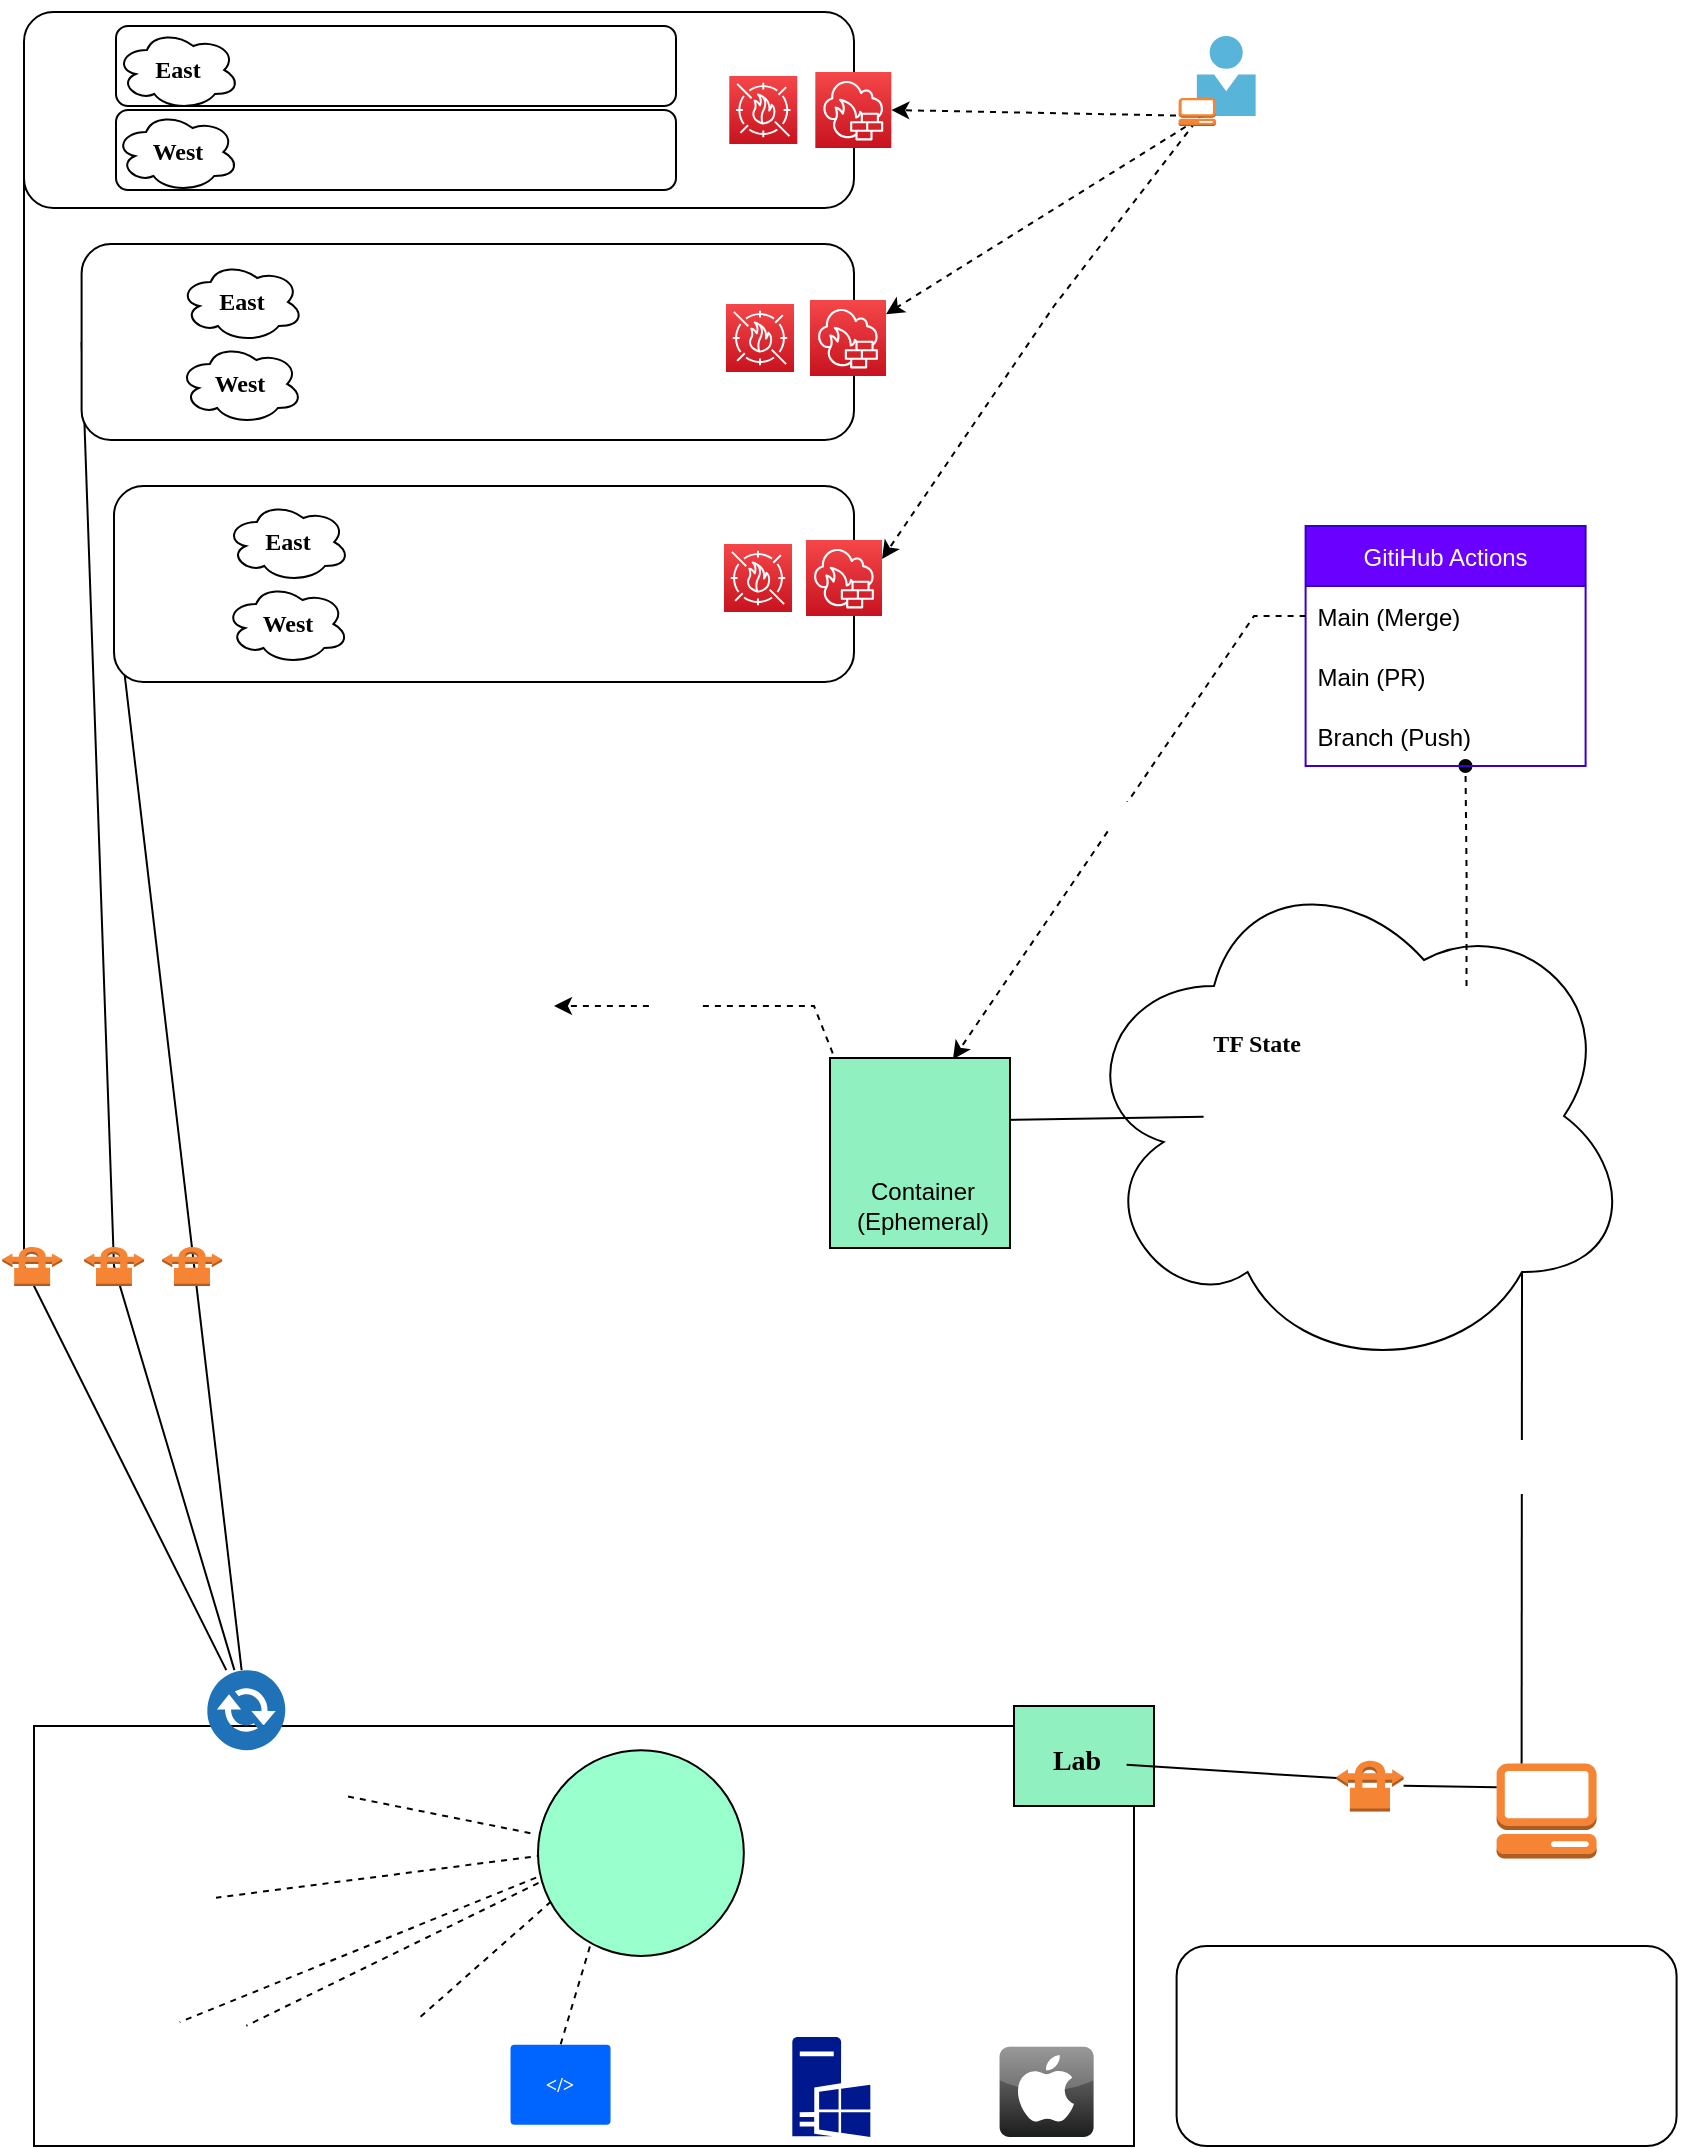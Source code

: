 <mxfile version="20.4.0" type="github">
  <diagram id="3K8ZOCHqWucn-XVY-pM3" name="Page-1">
    <mxGraphModel dx="1234" dy="1200" grid="1" gridSize="10" guides="1" tooltips="1" connect="1" arrows="1" fold="1" page="1" pageScale="1" pageWidth="850" pageHeight="1100" math="0" shadow="0">
      <root>
        <mxCell id="0" />
        <mxCell id="1" parent="0" />
        <mxCell id="9l7FFyi-YviBv7_dyPtq-46" value="" style="endArrow=none;html=1;rounded=0;exitX=0;exitY=0.5;exitDx=0;exitDy=0;" parent="1" target="9l7FFyi-YviBv7_dyPtq-41" edge="1" source="dbgy21hbuP7iEMYif0pP-50">
          <mxGeometry width="50" height="50" relative="1" as="geometry">
            <mxPoint x="30" y="120" as="sourcePoint" />
            <mxPoint x="15" y="600" as="targetPoint" />
            <Array as="points">
              <mxPoint x="15" y="640" />
            </Array>
          </mxGeometry>
        </mxCell>
        <mxCell id="9l7FFyi-YviBv7_dyPtq-42" value="" style="endArrow=none;html=1;rounded=0;exitX=0;exitY=0.5;exitDx=0;exitDy=0;" parent="1" source="dbgy21hbuP7iEMYif0pP-51" target="9l7FFyi-YviBv7_dyPtq-41" edge="1">
          <mxGeometry width="50" height="50" relative="1" as="geometry">
            <mxPoint x="150.326" y="630" as="sourcePoint" />
            <mxPoint x="291" y="809.059" as="targetPoint" />
            <Array as="points" />
          </mxGeometry>
        </mxCell>
        <mxCell id="9l7FFyi-YviBv7_dyPtq-44" value="" style="endArrow=none;html=1;rounded=0;exitX=0;exitY=0.5;exitDx=0;exitDy=0;" parent="1" source="dbgy21hbuP7iEMYif0pP-49" target="9l7FFyi-YviBv7_dyPtq-41" edge="1">
          <mxGeometry width="50" height="50" relative="1" as="geometry">
            <mxPoint x="100" y="370" as="sourcePoint" />
            <mxPoint x="291" y="811.732" as="targetPoint" />
            <Array as="points">
              <mxPoint x="60" y="640" />
            </Array>
          </mxGeometry>
        </mxCell>
        <mxCell id="dbgy21hbuP7iEMYif0pP-51" value="" style="rounded=1;whiteSpace=wrap;html=1;fontColor=#FFFFFF;" parent="1" vertex="1">
          <mxGeometry x="60" y="250" width="370" height="98" as="geometry" />
        </mxCell>
        <mxCell id="dbgy21hbuP7iEMYif0pP-50" value="" style="rounded=1;whiteSpace=wrap;html=1;fontColor=#FFFFFF;" parent="1" vertex="1">
          <mxGeometry x="15" y="13" width="415" height="98" as="geometry" />
        </mxCell>
        <mxCell id="dbgy21hbuP7iEMYif0pP-49" value="" style="rounded=1;whiteSpace=wrap;html=1;fontColor=#FFFFFF;" parent="1" vertex="1">
          <mxGeometry x="43.8" y="129" width="386.2" height="98" as="geometry" />
        </mxCell>
        <mxCell id="6U1nSSz8ILKlPygahHpY-38" value="" style="ellipse;shape=cloud;whiteSpace=wrap;html=1;fontFamily=Verdana;strokeColor=default;fillColor=#FFFFFF;" parent="1" vertex="1">
          <mxGeometry x="540" y="435" width="280" height="260" as="geometry" />
        </mxCell>
        <mxCell id="6U1nSSz8ILKlPygahHpY-8" value="" style="rounded=0;whiteSpace=wrap;html=1;fontFamily=Verdana;strokeColor=default;" parent="1" vertex="1">
          <mxGeometry x="20" y="870" width="550" height="210" as="geometry" />
        </mxCell>
        <mxCell id="6U1nSSz8ILKlPygahHpY-34" value="" style="endArrow=none;html=1;rounded=0;startArrow=none;dashed=1;entryX=0.5;entryY=0;entryDx=0;entryDy=0;" parent="1" target="6U1nSSz8ILKlPygahHpY-33" edge="1">
          <mxGeometry width="50" height="50" relative="1" as="geometry">
            <mxPoint x="310" y="940" as="sourcePoint" />
            <mxPoint x="241.85" y="1020" as="targetPoint" />
            <Array as="points" />
          </mxGeometry>
        </mxCell>
        <mxCell id="6U1nSSz8ILKlPygahHpY-11" value="" style="rounded=0;whiteSpace=wrap;html=1;fontFamily=Verdana;strokeColor=default;fillColor=#90F0C0;" parent="1" vertex="1">
          <mxGeometry x="510" y="860" width="70" height="50" as="geometry" />
        </mxCell>
        <mxCell id="9l7FFyi-YviBv7_dyPtq-11" value="" style="outlineConnect=0;dashed=0;verticalLabelPosition=bottom;verticalAlign=top;align=center;html=1;shape=mxgraph.aws3.management_console;fillColor=#F58534;gradientColor=none;" parent="1" vertex="1">
          <mxGeometry x="751.3" y="888.69" width="50" height="47.5" as="geometry" />
        </mxCell>
        <mxCell id="9l7FFyi-YviBv7_dyPtq-15" value="" style="shape=image;imageAspect=0;aspect=fixed;verticalLabelPosition=bottom;verticalAlign=top;image=https://external-content.duckduckgo.com/iu/?u=https%3A%2F%2Fxavki.blog%2Fwp-content%2Fuploads%2F2018%2F09%2Fansible_logo.png&amp;f=1&amp;nofb=1&amp;ipt=53a4e5368f563a361f3b038ef0567034583f57c1f499c3ad77b1c6a9f5cdfccb&amp;ipo=images;" parent="1" vertex="1">
          <mxGeometry x="113.37" y="867.0" width="63.66" height="63.66" as="geometry" />
        </mxCell>
        <mxCell id="9l7FFyi-YviBv7_dyPtq-20" value="" style="shape=image;imageAspect=0;aspect=fixed;verticalLabelPosition=bottom;verticalAlign=top;image=https://external-content.duckduckgo.com/iu/?u=https%3A%2F%2Fwww.vaisulweb.com%2Fwp-content%2Fuploads%2F2019%2F02%2Fazure_logo_794_new.png&amp;f=1&amp;nofb=1&amp;ipt=e7d5a95f5fe3158e6b289130da23c2a273bc27a8122730d06b9f98f9f66bd86d&amp;ipo=images;" parent="1" vertex="1">
          <mxGeometry x="46" y="128.5" width="41" height="41" as="geometry" />
        </mxCell>
        <mxCell id="9l7FFyi-YviBv7_dyPtq-22" value="" style="shape=image;imageAspect=0;aspect=fixed;verticalLabelPosition=bottom;verticalAlign=top;image=https://external-content.duckduckgo.com/iu/?u=https%3A%2F%2Fupload.wikimedia.org%2Fwikipedia%2Fcommons%2Fthumb%2F5%2F5c%2FAWS_Simple_Icons_AWS_Cloud.svg%2F1024px-AWS_Simple_Icons_AWS_Cloud.svg.png&amp;f=1&amp;nofb=1&amp;ipt=5e7d440169165dafa4e61f6b48588cefa960dabff0af8bd40b4ba6cd1df2f0f5&amp;ipo=images;" parent="1" vertex="1">
          <mxGeometry x="64.05" y="254" width="46.84" height="29" as="geometry" />
        </mxCell>
        <mxCell id="9l7FFyi-YviBv7_dyPtq-26" value="" style="endArrow=none;html=1;rounded=0;exitX=0;exitY=0.25;exitDx=0;exitDy=0;exitPerimeter=0;" parent="1" source="9l7FFyi-YviBv7_dyPtq-11" target="9l7FFyi-YviBv7_dyPtq-27" edge="1">
          <mxGeometry width="50" height="50" relative="1" as="geometry">
            <mxPoint x="631.3" y="760.32" as="sourcePoint" />
            <mxPoint x="411.3" y="470.32" as="targetPoint" />
            <Array as="points" />
          </mxGeometry>
        </mxCell>
        <mxCell id="9l7FFyi-YviBv7_dyPtq-27" value="" style="outlineConnect=0;dashed=0;verticalLabelPosition=bottom;verticalAlign=top;align=center;html=1;shape=mxgraph.aws3.vpn_connection;fillColor=#F58534;gradientColor=none;strokeColor=default;" parent="1" vertex="1">
          <mxGeometry x="671.3" y="886.69" width="33.5" height="26" as="geometry" />
        </mxCell>
        <mxCell id="9l7FFyi-YviBv7_dyPtq-29" value="" style="endArrow=none;html=1;rounded=0;exitX=0;exitY=0.36;exitDx=0;exitDy=0;exitPerimeter=0;" parent="1" source="9l7FFyi-YviBv7_dyPtq-27" target="6U1nSSz8ILKlPygahHpY-48" edge="1">
          <mxGeometry width="50" height="50" relative="1" as="geometry">
            <mxPoint x="120" y="994.375" as="sourcePoint" />
            <mxPoint x="602.965" y="897.09" as="targetPoint" />
          </mxGeometry>
        </mxCell>
        <mxCell id="9l7FFyi-YviBv7_dyPtq-30" value="" style="dashed=0;outlineConnect=0;html=1;align=center;labelPosition=center;verticalLabelPosition=bottom;verticalAlign=top;shape=mxgraph.webicons.apple;fillColor=#807E7E;gradientColor=#1B1C1C;strokeColor=default;" parent="1" vertex="1">
          <mxGeometry x="502.8" y="1030.37" width="47" height="45.12" as="geometry" />
        </mxCell>
        <mxCell id="9l7FFyi-YviBv7_dyPtq-38" value="" style="shape=image;imageAspect=0;aspect=fixed;verticalLabelPosition=bottom;verticalAlign=top;strokeColor=default;image=https://external-content.duckduckgo.com/iu/?u=https%3A%2F%2Fwiki.installgentoo.com%2Fimages%2Fthumb%2F0%2F0a%2FFreebsd.png%2F300px-Freebsd.png&amp;f=1&amp;nofb=1&amp;ipt=339b96472451b9a5fe57f60c79c8e5480aa4cab04d9d587de3d5e7bbbeb2b45c&amp;ipo=images;" parent="1" vertex="1">
          <mxGeometry x="448.66" y="1031.49" width="45.52" height="44" as="geometry" />
        </mxCell>
        <mxCell id="9l7FFyi-YviBv7_dyPtq-41" value="" style="sketch=0;pointerEvents=1;shadow=0;dashed=0;html=1;strokeColor=none;fillColor=#505050;labelPosition=center;verticalLabelPosition=bottom;verticalAlign=top;outlineConnect=0;align=center;shape=mxgraph.office.communications.exchange_active_sync;fillColor=#2072B8;" parent="1" vertex="1">
          <mxGeometry x="106.66" y="842.08" width="39" height="40" as="geometry" />
        </mxCell>
        <mxCell id="9l7FFyi-YviBv7_dyPtq-37" value="" style="outlineConnect=0;dashed=0;verticalLabelPosition=bottom;verticalAlign=top;align=center;html=1;shape=mxgraph.aws3.vpn_connection;fillColor=#F58534;gradientColor=none;strokeColor=default;" parent="1" vertex="1">
          <mxGeometry x="84.05" y="630" width="30" height="20" as="geometry" />
        </mxCell>
        <mxCell id="9l7FFyi-YviBv7_dyPtq-43" value="" style="outlineConnect=0;dashed=0;verticalLabelPosition=bottom;verticalAlign=top;align=center;html=1;shape=mxgraph.aws3.vpn_connection;fillColor=#F58534;gradientColor=none;strokeColor=default;" parent="1" vertex="1">
          <mxGeometry x="45.05" y="630" width="30" height="20" as="geometry" />
        </mxCell>
        <mxCell id="9l7FFyi-YviBv7_dyPtq-19" value="" style="shape=image;imageAspect=0;aspect=fixed;verticalLabelPosition=bottom;verticalAlign=top;image=https://external-content.duckduckgo.com/iu/?u=https%3A%2F%2Fwww.gruntwork.io%2Fassets%2Fimg%2Fgcp-logo%402x.png&amp;f=1&amp;nofb=1&amp;ipt=9574a8a0789f6ade89c0a30a3e21288ad5bb48cb9e9ffe6173dadeceabadf204&amp;ipo=images;" parent="1" vertex="1">
          <mxGeometry x="8" y="7" width="60" height="50" as="geometry" />
        </mxCell>
        <mxCell id="6U1nSSz8ILKlPygahHpY-9" value="" style="sketch=0;aspect=fixed;pointerEvents=1;shadow=0;dashed=0;html=1;strokeColor=none;labelPosition=center;verticalLabelPosition=bottom;verticalAlign=top;align=center;fillColor=#00188D;shape=mxgraph.mscae.enterprise.windows_server;fontFamily=Verdana;" parent="1" vertex="1">
          <mxGeometry x="399.16" y="1025.49" width="39" height="50" as="geometry" />
        </mxCell>
        <mxCell id="9l7FFyi-YviBv7_dyPtq-49" value="" style="endArrow=none;html=1;rounded=0;startArrow=none;exitX=1;exitY=0.5;exitDx=0;exitDy=0;" parent="1" source="9l7FFyi-YviBv7_dyPtq-18" target="9l7FFyi-YviBv7_dyPtq-47" edge="1">
          <mxGeometry width="50" height="50" relative="1" as="geometry">
            <mxPoint x="590" y="770" as="sourcePoint" />
            <mxPoint x="301" y="809.393" as="targetPoint" />
            <Array as="points" />
          </mxGeometry>
        </mxCell>
        <mxCell id="6U1nSSz8ILKlPygahHpY-12" value="" style="shape=image;imageAspect=0;aspect=fixed;verticalLabelPosition=bottom;verticalAlign=top;fontFamily=Verdana;strokeColor=default;image=https://external-content.duckduckgo.com/iu/?u=http%3A%2F%2Fih1.redbubble.net%2Fimage.91645459.881%2Fsticker%2C375x360.u4.png&amp;f=1&amp;nofb=1&amp;ipt=feb9e363e12430aa4f1a3bd15fce0da351807082b14958ce4e799390f70dbf4b&amp;ipo=images;" parent="1" vertex="1">
          <mxGeometry x="21" y="916.68" width="90" height="90" as="geometry" />
        </mxCell>
        <mxCell id="6U1nSSz8ILKlPygahHpY-13" value="" style="shape=image;imageAspect=0;aspect=fixed;verticalLabelPosition=bottom;verticalAlign=top;fontFamily=Verdana;strokeColor=default;image=https://external-content.duckduckgo.com/iu/?u=https%3A%2F%2Fynet.bayern%2Fjavax.faces.resource%2Fsmarthome%2Flogos%2Fgrafana.png.html%3Bjsessionid%3Db4ca95bb29633f81f4db9c6d9322%3Fln%3Dimg&amp;f=1&amp;nofb=1&amp;ipt=b72e8d11d6930dc6a39151f9b6e679a2c2d0325150894c2f5a98b99f8f498f9e&amp;ipo=images;" parent="1" vertex="1">
          <mxGeometry x="34.13" y="1000" width="58.75" height="60" as="geometry" />
        </mxCell>
        <mxCell id="6U1nSSz8ILKlPygahHpY-14" value="" style="endArrow=none;html=1;rounded=0;startArrow=none;exitX=0.364;exitY=0.455;exitDx=0;exitDy=0;exitPerimeter=0;dashed=1;" parent="1" source="9l7FFyi-YviBv7_dyPtq-24" target="6U1nSSz8ILKlPygahHpY-12" edge="1">
          <mxGeometry width="50" height="50" relative="1" as="geometry">
            <mxPoint x="492.971" y="770" as="sourcePoint" />
            <mxPoint x="705.337" y="500" as="targetPoint" />
            <Array as="points" />
          </mxGeometry>
        </mxCell>
        <mxCell id="6U1nSSz8ILKlPygahHpY-15" value="" style="endArrow=none;html=1;rounded=0;startArrow=none;dashed=1;" parent="1" target="6U1nSSz8ILKlPygahHpY-13" edge="1">
          <mxGeometry width="50" height="50" relative="1" as="geometry">
            <mxPoint x="310" y="930" as="sourcePoint" />
            <mxPoint x="140" y="933.258" as="targetPoint" />
            <Array as="points" />
          </mxGeometry>
        </mxCell>
        <mxCell id="6U1nSSz8ILKlPygahHpY-21" value="" style="shape=image;imageAspect=0;aspect=fixed;verticalLabelPosition=bottom;verticalAlign=top;fontFamily=Verdana;strokeColor=default;image=https://external-content.duckduckgo.com/iu/?u=https%3A%2F%2Fcdn.freebiesupply.com%2Flogos%2Flarge%2F2x%2Fubuntu-icon-logo-png-transparent.png&amp;f=1&amp;nofb=1&amp;ipt=9aec932b07b4c54c36c28ff28f61d9e446ae4e70880df83b3f0d16d4d3a6bed2&amp;ipo=images;" parent="1" vertex="1">
          <mxGeometry x="170.0" y="1017.3" width="54.8" height="54.6" as="geometry" />
        </mxCell>
        <mxCell id="6U1nSSz8ILKlPygahHpY-22" value="" style="shape=image;imageAspect=0;aspect=fixed;verticalLabelPosition=bottom;verticalAlign=top;fontFamily=Verdana;strokeColor=default;image=https://external-content.duckduckgo.com/iu/?u=https%3A%2F%2Fwww.htpcguides.com%2Fwp-content%2Fuploads%2F2016%2F02%2Fnginx-square.png&amp;f=1&amp;nofb=1&amp;ipt=c499d4931de4884aa11a81d7797545d025bb3561adc972b12d9e8038d0c2cb78&amp;ipo=images;" parent="1" vertex="1">
          <mxGeometry x="100" y="1019.88" width="52.33" height="49.45" as="geometry" />
        </mxCell>
        <mxCell id="6U1nSSz8ILKlPygahHpY-24" value="" style="endArrow=none;html=1;rounded=0;startArrow=none;dashed=1;entryX=0.5;entryY=0;entryDx=0;entryDy=0;" parent="1" target="6U1nSSz8ILKlPygahHpY-22" edge="1">
          <mxGeometry width="50" height="50" relative="1" as="geometry">
            <mxPoint x="310" y="930" as="sourcePoint" />
            <mxPoint x="120" y="992.316" as="targetPoint" />
            <Array as="points" />
          </mxGeometry>
        </mxCell>
        <mxCell id="6U1nSSz8ILKlPygahHpY-25" value="" style="endArrow=none;html=1;rounded=0;startArrow=none;dashed=1;entryX=0.75;entryY=0;entryDx=0;entryDy=0;" parent="1" target="6U1nSSz8ILKlPygahHpY-21" edge="1">
          <mxGeometry width="50" height="50" relative="1" as="geometry">
            <mxPoint x="310" y="930" as="sourcePoint" />
            <mxPoint x="130" y="1002.316" as="targetPoint" />
            <Array as="points" />
          </mxGeometry>
        </mxCell>
        <mxCell id="6U1nSSz8ILKlPygahHpY-26" value="" style="ellipse;whiteSpace=wrap;html=1;aspect=fixed;fontFamily=Verdana;strokeColor=default;fillColor=#99FFCC;" parent="1" vertex="1">
          <mxGeometry x="272" y="882.08" width="102.92" height="102.92" as="geometry" />
        </mxCell>
        <mxCell id="9l7FFyi-YviBv7_dyPtq-24" value="" style="shape=image;imageAspect=0;aspect=fixed;verticalLabelPosition=bottom;verticalAlign=top;image=https://external-content.duckduckgo.com/iu/?u=https%3A%2F%2Fdigitalilusion.com%2Fstatic%2Fimg%2Fdocker-logo.png&amp;f=1&amp;nofb=1&amp;ipt=e68343f0d3f433ae545996411db1ea186fbd941d91c87c897d44443a8c674006&amp;ipo=images;" parent="1" vertex="1">
          <mxGeometry x="270" y="880" width="110" height="110" as="geometry" />
        </mxCell>
        <mxCell id="6U1nSSz8ILKlPygahHpY-19" value="" style="shape=image;imageAspect=0;aspect=fixed;verticalLabelPosition=bottom;verticalAlign=top;fontFamily=Verdana;strokeColor=default;image=https://external-content.duckduckgo.com/iu/?u=https%3A%2F%2Fcdn.freebiesupply.com%2Flogos%2Flarge%2F2x%2Fubuntu-icon-logo-png-transparent.png&amp;f=1&amp;nofb=1&amp;ipt=9aec932b07b4c54c36c28ff28f61d9e446ae4e70880df83b3f0d16d4d3a6bed2&amp;ipo=images;" parent="1" vertex="1">
          <mxGeometry x="258.27" y="882.08" width="34.73" height="34.6" as="geometry" />
        </mxCell>
        <mxCell id="6U1nSSz8ILKlPygahHpY-33" value="&amp;lt;/&amp;gt;" style="rounded=1;arcSize=5;fillColor=#0065FF;strokeColor=none;fontColor=#ffffff;align=center;verticalAlign=middle;whiteSpace=wrap;fontSize=10;fontStyle=1;html=1;sketch=0;fontFamily=Verdana;" parent="1" vertex="1">
          <mxGeometry x="258.27" y="1029.33" width="50" height="40" as="geometry" />
        </mxCell>
        <mxCell id="6U1nSSz8ILKlPygahHpY-48" value="&lt;font color=&quot;#000000&quot; style=&quot;font-size: 14px;&quot;&gt;&lt;b&gt;Lab&lt;/b&gt;&lt;/font&gt;" style="text;html=1;resizable=0;autosize=1;align=center;verticalAlign=middle;points=[];fillColor=none;strokeColor=none;rounded=0;fontFamily=Verdana;" parent="1" vertex="1">
          <mxGeometry x="516.3" y="872.83" width="50" height="30" as="geometry" />
        </mxCell>
        <mxCell id="6U1nSSz8ILKlPygahHpY-50" value="" style="endArrow=none;html=1;rounded=0;startArrow=none;entryX=0.25;entryY=0;entryDx=0;entryDy=0;entryPerimeter=0;exitX=0.8;exitY=0.8;exitDx=0;exitDy=0;exitPerimeter=0;" parent="1" source="6U1nSSz8ILKlPygahHpY-38" target="9l7FFyi-YviBv7_dyPtq-11" edge="1">
          <mxGeometry width="50" height="50" relative="1" as="geometry">
            <mxPoint x="710" y="660" as="sourcePoint" />
            <mxPoint x="772.5" y="1014.37" as="targetPoint" />
            <Array as="points" />
          </mxGeometry>
        </mxCell>
        <mxCell id="dbgy21hbuP7iEMYif0pP-77" value="Code&lt;br&gt;Pull/Push" style="edgeLabel;html=1;align=center;verticalAlign=middle;resizable=0;points=[];fontColor=#FFFFFF;" parent="6U1nSSz8ILKlPygahHpY-50" vertex="1" connectable="0">
          <mxGeometry x="-0.213" y="-2" relative="1" as="geometry">
            <mxPoint as="offset" />
          </mxGeometry>
        </mxCell>
        <mxCell id="9l7FFyi-YviBv7_dyPtq-48" value="&lt;font face=&quot;Verdana&quot;&gt;&lt;b&gt;TF State&lt;/b&gt;&lt;/font&gt;" style="text;html=1;resizable=0;autosize=1;align=center;verticalAlign=middle;points=[];fillColor=none;strokeColor=none;rounded=0;fontColor=#050505;" parent="1" vertex="1">
          <mxGeometry x="591.3" y="514" width="80" height="30" as="geometry" />
        </mxCell>
        <mxCell id="9l7FFyi-YviBv7_dyPtq-47" value="" style="shape=image;imageAspect=0;aspect=fixed;verticalLabelPosition=bottom;verticalAlign=top;strokeColor=default;image=https://external-content.duckduckgo.com/iu/?u=https%3A%2F%2Fi2.wp.com%2F2ninjas1blog.com%2Fwp-content%2Fuploads%2F2016%2F09%2Flogo_large-3e11db19-1.png&amp;f=1&amp;nofb=1&amp;ipt=3d022d50281ff976431da80701191ec0def9c0ddc7990fcdaae58c3494c109e3&amp;ipo=images;" parent="1" vertex="1">
          <mxGeometry x="604.8" y="540" width="50" height="50" as="geometry" />
        </mxCell>
        <mxCell id="dbgy21hbuP7iEMYif0pP-15" style="edgeStyle=orthogonalEdgeStyle;rounded=0;orthogonalLoop=1;jettySize=auto;html=1;exitX=0.5;exitY=0;exitDx=0;exitDy=0;fontColor=#000000;entryX=0.571;entryY=1;entryDx=0;entryDy=0;entryPerimeter=0;elbow=vertical;dashed=1;endArrow=oval;endFill=1;" parent="1" source="9l7FFyi-YviBv7_dyPtq-53" target="dbgy21hbuP7iEMYif0pP-5" edge="1">
          <mxGeometry relative="1" as="geometry">
            <mxPoint x="810" y="430" as="targetPoint" />
          </mxGeometry>
        </mxCell>
        <mxCell id="9l7FFyi-YviBv7_dyPtq-53" value="" style="shape=image;imageAspect=0;aspect=fixed;verticalLabelPosition=bottom;verticalAlign=top;strokeColor=default;image=https://external-content.duckduckgo.com/iu/?u=http%3A%2F%2Fpngimg.com%2Fuploads%2Fgithub%2Fgithub_PNG20.png&amp;f=1&amp;nofb=1&amp;ipt=be591aab47e5f11c7b5ee13e93c6353f2f1cd3941ab88886364057bae2867f05&amp;ipo=images;" parent="1" vertex="1">
          <mxGeometry x="702.51" y="500" width="67.49" height="61" as="geometry" />
        </mxCell>
        <mxCell id="dbgy21hbuP7iEMYif0pP-2" value="GitiHub Actions" style="swimlane;fontStyle=0;childLayout=stackLayout;horizontal=1;startSize=30;horizontalStack=0;resizeParent=1;resizeParentMax=0;resizeLast=0;collapsible=1;marginBottom=0;fillColor=#6a00ff;fontColor=#ffffff;strokeColor=#3700CC;" parent="1" vertex="1">
          <mxGeometry x="655.8" y="270" width="140" height="120" as="geometry" />
        </mxCell>
        <mxCell id="dbgy21hbuP7iEMYif0pP-3" value="Main (Merge)" style="text;strokeColor=none;fillColor=none;align=left;verticalAlign=middle;spacingLeft=4;spacingRight=4;overflow=hidden;points=[[0,0.5],[1,0.5]];portConstraint=eastwest;rotatable=0;" parent="dbgy21hbuP7iEMYif0pP-2" vertex="1">
          <mxGeometry y="30" width="140" height="30" as="geometry" />
        </mxCell>
        <mxCell id="dbgy21hbuP7iEMYif0pP-4" value="Main (PR)" style="text;strokeColor=none;fillColor=none;align=left;verticalAlign=middle;spacingLeft=4;spacingRight=4;overflow=hidden;points=[[0,0.5],[1,0.5]];portConstraint=eastwest;rotatable=0;" parent="dbgy21hbuP7iEMYif0pP-2" vertex="1">
          <mxGeometry y="60" width="140" height="30" as="geometry" />
        </mxCell>
        <mxCell id="dbgy21hbuP7iEMYif0pP-5" value="Branch (Push)" style="text;strokeColor=none;fillColor=none;align=left;verticalAlign=middle;spacingLeft=4;spacingRight=4;overflow=hidden;points=[[0,0.5],[1,0.5]];portConstraint=eastwest;rotatable=0;" parent="dbgy21hbuP7iEMYif0pP-2" vertex="1">
          <mxGeometry y="90" width="140" height="30" as="geometry" />
        </mxCell>
        <mxCell id="dbgy21hbuP7iEMYif0pP-11" value="" style="group" parent="1" vertex="1" connectable="0">
          <mxGeometry x="61.0" y="22" width="280" height="100" as="geometry" />
        </mxCell>
        <mxCell id="dbgy21hbuP7iEMYif0pP-12" value="&lt;b&gt;&lt;font color=&quot;#000000&quot;&gt;East&lt;/font&gt;&lt;/b&gt;" style="ellipse;shape=cloud;whiteSpace=wrap;html=1;fontFamily=Verdana;strokeColor=default;fillColor=#FFFFFF;" parent="dbgy21hbuP7iEMYif0pP-11" vertex="1">
          <mxGeometry width="61.85" height="40" as="geometry" />
        </mxCell>
        <mxCell id="dbgy21hbuP7iEMYif0pP-13" value="&lt;font color=&quot;#000000&quot;&gt;&lt;b&gt;West&lt;/b&gt;&lt;/font&gt;" style="ellipse;shape=cloud;whiteSpace=wrap;html=1;fontFamily=Verdana;strokeColor=default;fillColor=#FFFFFF;" parent="dbgy21hbuP7iEMYif0pP-11" vertex="1">
          <mxGeometry x="-0.4" y="41" width="61.85" height="40" as="geometry" />
        </mxCell>
        <mxCell id="mZ7KAO63795X70oMhkg9-25" value="" style="rounded=1;whiteSpace=wrap;html=1;fontColor=#000000;fillColor=none;" vertex="1" parent="dbgy21hbuP7iEMYif0pP-11">
          <mxGeometry y="40" width="280" height="40" as="geometry" />
        </mxCell>
        <mxCell id="dbgy21hbuP7iEMYif0pP-16" value="&lt;font color=&quot;#ffffff&quot;&gt;&amp;nbsp;Doc: DevSecOps_Lab.drawiio&lt;br&gt;&lt;br&gt;&amp;nbsp;Description: Multi-Cloud Lab (for fun)&amp;nbsp;&lt;br&gt;&amp;nbsp;Author: Drew F. Sousa&lt;br&gt;&amp;nbsp;Data Classification: Public&lt;br&gt;&amp;nbsp;Last Update: 2022-10-12&lt;br&gt;&lt;/font&gt;" style="rounded=1;whiteSpace=wrap;html=1;fontColor=#000000;align=left;" parent="1" vertex="1">
          <mxGeometry x="591.3" y="980" width="250" height="100" as="geometry" />
        </mxCell>
        <mxCell id="dbgy21hbuP7iEMYif0pP-23" value="" style="shape=image;html=1;verticalAlign=top;verticalLabelPosition=bottom;labelBackgroundColor=#ffffff;imageAspect=0;aspect=fixed;image=https://cdn1.iconfinder.com/data/icons/unicons-line-vol-3/24/docker-128.png;fontColor=#FFFFFF;" parent="1" vertex="1">
          <mxGeometry x="180.01" y="19.5" width="40" height="40" as="geometry" />
        </mxCell>
        <mxCell id="dbgy21hbuP7iEMYif0pP-24" value="" style="shape=image;html=1;verticalAlign=top;verticalLabelPosition=bottom;labelBackgroundColor=#ffffff;imageAspect=0;aspect=fixed;image=https://cdn1.iconfinder.com/data/icons/unicons-line-vol-3/24/docker-128.png;fontColor=#FFFFFF;" parent="1" vertex="1">
          <mxGeometry x="180.01" y="63.5" width="40" height="40" as="geometry" />
        </mxCell>
        <mxCell id="dbgy21hbuP7iEMYif0pP-25" value="" style="shape=image;html=1;verticalAlign=top;verticalLabelPosition=bottom;labelBackgroundColor=#ffffff;imageAspect=0;aspect=fixed;image=https://cdn1.iconfinder.com/data/icons/unicons-line-vol-3/24/docker-128.png;fontColor=#FFFFFF;" parent="1" vertex="1">
          <mxGeometry x="222.81" y="63.5" width="40" height="40" as="geometry" />
        </mxCell>
        <mxCell id="dbgy21hbuP7iEMYif0pP-26" value="" style="shape=image;html=1;verticalAlign=top;verticalLabelPosition=bottom;labelBackgroundColor=#ffffff;imageAspect=0;aspect=fixed;image=https://cdn1.iconfinder.com/data/icons/unicons-line-vol-3/24/docker-128.png;fontColor=#FFFFFF;" parent="1" vertex="1">
          <mxGeometry x="266" y="64.5" width="40" height="40" as="geometry" />
        </mxCell>
        <mxCell id="dbgy21hbuP7iEMYif0pP-28" value="" style="shape=image;html=1;verticalAlign=top;verticalLabelPosition=bottom;labelBackgroundColor=#ffffff;imageAspect=0;aspect=fixed;image=https://cdn1.iconfinder.com/data/icons/unicons-line-vol-3/24/docker-128.png;fontColor=#FFFFFF;" parent="1" vertex="1">
          <mxGeometry x="222.17" y="19.5" width="40" height="40" as="geometry" />
        </mxCell>
        <mxCell id="dbgy21hbuP7iEMYif0pP-29" value="" style="shape=image;html=1;verticalAlign=top;verticalLabelPosition=bottom;labelBackgroundColor=#ffffff;imageAspect=0;aspect=fixed;image=https://cdn1.iconfinder.com/data/icons/unicons-line-vol-3/24/docker-128.png;fontColor=#FFFFFF;" parent="1" vertex="1">
          <mxGeometry x="264.81" y="19.5" width="40" height="40" as="geometry" />
        </mxCell>
        <mxCell id="dbgy21hbuP7iEMYif0pP-31" value="" style="group" parent="1" vertex="1" connectable="0">
          <mxGeometry x="92.88" y="138" width="65.45" height="80" as="geometry" />
        </mxCell>
        <mxCell id="dbgy21hbuP7iEMYif0pP-32" value="&lt;b&gt;&lt;font color=&quot;#000000&quot;&gt;East&lt;/font&gt;&lt;/b&gt;" style="ellipse;shape=cloud;whiteSpace=wrap;html=1;fontFamily=Verdana;strokeColor=default;fillColor=#FFFFFF;" parent="dbgy21hbuP7iEMYif0pP-31" vertex="1">
          <mxGeometry width="61.85" height="40" as="geometry" />
        </mxCell>
        <mxCell id="dbgy21hbuP7iEMYif0pP-33" value="&lt;font color=&quot;#000000&quot;&gt;&lt;b&gt;West&lt;/b&gt;&lt;/font&gt;" style="ellipse;shape=cloud;whiteSpace=wrap;html=1;fontFamily=Verdana;strokeColor=default;fillColor=#FFFFFF;" parent="dbgy21hbuP7iEMYif0pP-31" vertex="1">
          <mxGeometry x="-0.4" y="41" width="61.85" height="40" as="geometry" />
        </mxCell>
        <mxCell id="dbgy21hbuP7iEMYif0pP-40" value="" style="group" parent="1" vertex="1" connectable="0">
          <mxGeometry x="116.0" y="258" width="65.45" height="80" as="geometry" />
        </mxCell>
        <mxCell id="dbgy21hbuP7iEMYif0pP-41" value="&lt;b&gt;&lt;font color=&quot;#000000&quot;&gt;East&lt;/font&gt;&lt;/b&gt;" style="ellipse;shape=cloud;whiteSpace=wrap;html=1;fontFamily=Verdana;strokeColor=default;fillColor=#FFFFFF;" parent="dbgy21hbuP7iEMYif0pP-40" vertex="1">
          <mxGeometry width="61.85" height="40" as="geometry" />
        </mxCell>
        <mxCell id="dbgy21hbuP7iEMYif0pP-42" value="&lt;font color=&quot;#000000&quot;&gt;&lt;b&gt;West&lt;/b&gt;&lt;/font&gt;" style="ellipse;shape=cloud;whiteSpace=wrap;html=1;fontFamily=Verdana;strokeColor=default;fillColor=#FFFFFF;" parent="dbgy21hbuP7iEMYif0pP-40" vertex="1">
          <mxGeometry x="-0.4" y="41" width="61.85" height="40" as="geometry" />
        </mxCell>
        <mxCell id="dbgy21hbuP7iEMYif0pP-57" value="" style="shape=image;imageAspect=0;aspect=fixed;verticalLabelPosition=bottom;verticalAlign=top;fontColor=#FFFFFF;image=https://external-content.duckduckgo.com/iu/?u=https%3A%2F%2Fi0.wp.com%2Funaaldia.hispasec.com%2Fwp-content%2Fuploads%2F2019%2F04%2Fcropped-Kubernetes_Logo-1.png%3Ffit%3D1200%252C675%26ssl%3D1&amp;f=1&amp;nofb=1&amp;ipt=7912373942eb213dd3228f245f7cac2c3d62bc810f21fda221ffa9d1d1c87cf2&amp;ipo=images;" parent="1" vertex="1">
          <mxGeometry x="126.33" y="25.5" width="49.69" height="28" as="geometry" />
        </mxCell>
        <mxCell id="dbgy21hbuP7iEMYif0pP-58" value="" style="shape=image;imageAspect=0;aspect=fixed;verticalLabelPosition=bottom;verticalAlign=top;fontColor=#FFFFFF;image=https://external-content.duckduckgo.com/iu/?u=https%3A%2F%2Fi0.wp.com%2Funaaldia.hispasec.com%2Fwp-content%2Fuploads%2F2019%2F04%2Fcropped-Kubernetes_Logo-1.png%3Ffit%3D1200%252C675%26ssl%3D1&amp;f=1&amp;nofb=1&amp;ipt=7912373942eb213dd3228f245f7cac2c3d62bc810f21fda221ffa9d1d1c87cf2&amp;ipo=images;" parent="1" vertex="1">
          <mxGeometry x="126.45" y="69.5" width="49.69" height="28" as="geometry" />
        </mxCell>
        <mxCell id="dbgy21hbuP7iEMYif0pP-61" value="" style="shape=image;html=1;verticalAlign=top;verticalLabelPosition=bottom;labelBackgroundColor=#ffffff;imageAspect=0;aspect=fixed;image=https://cdn1.iconfinder.com/data/icons/unicons-line-vol-3/24/docker-128.png;fontColor=#FFFFFF;" parent="1" vertex="1">
          <mxGeometry x="202.48" y="135.5" width="40" height="40" as="geometry" />
        </mxCell>
        <mxCell id="dbgy21hbuP7iEMYif0pP-62" value="" style="shape=image;html=1;verticalAlign=top;verticalLabelPosition=bottom;labelBackgroundColor=#ffffff;imageAspect=0;aspect=fixed;image=https://cdn1.iconfinder.com/data/icons/unicons-line-vol-3/24/docker-128.png;fontColor=#FFFFFF;" parent="1" vertex="1">
          <mxGeometry x="202.48" y="179.5" width="40" height="40" as="geometry" />
        </mxCell>
        <mxCell id="dbgy21hbuP7iEMYif0pP-63" value="" style="shape=image;html=1;verticalAlign=top;verticalLabelPosition=bottom;labelBackgroundColor=#ffffff;imageAspect=0;aspect=fixed;image=https://cdn1.iconfinder.com/data/icons/unicons-line-vol-3/24/docker-128.png;fontColor=#FFFFFF;" parent="1" vertex="1">
          <mxGeometry x="245.28" y="179.5" width="40" height="40" as="geometry" />
        </mxCell>
        <mxCell id="dbgy21hbuP7iEMYif0pP-64" value="" style="shape=image;html=1;verticalAlign=top;verticalLabelPosition=bottom;labelBackgroundColor=#ffffff;imageAspect=0;aspect=fixed;image=https://cdn1.iconfinder.com/data/icons/unicons-line-vol-3/24/docker-128.png;fontColor=#FFFFFF;" parent="1" vertex="1">
          <mxGeometry x="288.47" y="180.5" width="40" height="40" as="geometry" />
        </mxCell>
        <mxCell id="dbgy21hbuP7iEMYif0pP-65" value="" style="shape=image;html=1;verticalAlign=top;verticalLabelPosition=bottom;labelBackgroundColor=#ffffff;imageAspect=0;aspect=fixed;image=https://cdn1.iconfinder.com/data/icons/unicons-line-vol-3/24/docker-128.png;fontColor=#FFFFFF;" parent="1" vertex="1">
          <mxGeometry x="244.64" y="135.5" width="40" height="40" as="geometry" />
        </mxCell>
        <mxCell id="dbgy21hbuP7iEMYif0pP-66" value="" style="shape=image;html=1;verticalAlign=top;verticalLabelPosition=bottom;labelBackgroundColor=#ffffff;imageAspect=0;aspect=fixed;image=https://cdn1.iconfinder.com/data/icons/unicons-line-vol-3/24/docker-128.png;fontColor=#FFFFFF;" parent="1" vertex="1">
          <mxGeometry x="287.28" y="135.5" width="40" height="40" as="geometry" />
        </mxCell>
        <mxCell id="dbgy21hbuP7iEMYif0pP-67" value="" style="shape=image;imageAspect=0;aspect=fixed;verticalLabelPosition=bottom;verticalAlign=top;fontColor=#FFFFFF;image=https://external-content.duckduckgo.com/iu/?u=https%3A%2F%2Fi0.wp.com%2Funaaldia.hispasec.com%2Fwp-content%2Fuploads%2F2019%2F04%2Fcropped-Kubernetes_Logo-1.png%3Ffit%3D1200%252C675%26ssl%3D1&amp;f=1&amp;nofb=1&amp;ipt=7912373942eb213dd3228f245f7cac2c3d62bc810f21fda221ffa9d1d1c87cf2&amp;ipo=images;" parent="1" vertex="1">
          <mxGeometry x="148.8" y="141.5" width="49.69" height="28" as="geometry" />
        </mxCell>
        <mxCell id="dbgy21hbuP7iEMYif0pP-68" value="" style="shape=image;imageAspect=0;aspect=fixed;verticalLabelPosition=bottom;verticalAlign=top;fontColor=#FFFFFF;image=https://external-content.duckduckgo.com/iu/?u=https%3A%2F%2Fi0.wp.com%2Funaaldia.hispasec.com%2Fwp-content%2Fuploads%2F2019%2F04%2Fcropped-Kubernetes_Logo-1.png%3Ffit%3D1200%252C675%26ssl%3D1&amp;f=1&amp;nofb=1&amp;ipt=7912373942eb213dd3228f245f7cac2c3d62bc810f21fda221ffa9d1d1c87cf2&amp;ipo=images;" parent="1" vertex="1">
          <mxGeometry x="148.92" y="185.5" width="49.69" height="28" as="geometry" />
        </mxCell>
        <mxCell id="dbgy21hbuP7iEMYif0pP-69" value="" style="shape=image;html=1;verticalAlign=top;verticalLabelPosition=bottom;labelBackgroundColor=#ffffff;imageAspect=0;aspect=fixed;image=https://cdn1.iconfinder.com/data/icons/unicons-line-vol-3/24/docker-128.png;fontColor=#FFFFFF;" parent="1" vertex="1">
          <mxGeometry x="227.48" y="258" width="40" height="40" as="geometry" />
        </mxCell>
        <mxCell id="dbgy21hbuP7iEMYif0pP-70" value="" style="shape=image;html=1;verticalAlign=top;verticalLabelPosition=bottom;labelBackgroundColor=#ffffff;imageAspect=0;aspect=fixed;image=https://cdn1.iconfinder.com/data/icons/unicons-line-vol-3/24/docker-128.png;fontColor=#FFFFFF;" parent="1" vertex="1">
          <mxGeometry x="227.48" y="302" width="40" height="40" as="geometry" />
        </mxCell>
        <mxCell id="dbgy21hbuP7iEMYif0pP-71" value="" style="shape=image;html=1;verticalAlign=top;verticalLabelPosition=bottom;labelBackgroundColor=#ffffff;imageAspect=0;aspect=fixed;image=https://cdn1.iconfinder.com/data/icons/unicons-line-vol-3/24/docker-128.png;fontColor=#FFFFFF;" parent="1" vertex="1">
          <mxGeometry x="270.28" y="302" width="40" height="40" as="geometry" />
        </mxCell>
        <mxCell id="dbgy21hbuP7iEMYif0pP-72" value="" style="shape=image;html=1;verticalAlign=top;verticalLabelPosition=bottom;labelBackgroundColor=#ffffff;imageAspect=0;aspect=fixed;image=https://cdn1.iconfinder.com/data/icons/unicons-line-vol-3/24/docker-128.png;fontColor=#FFFFFF;" parent="1" vertex="1">
          <mxGeometry x="313.47" y="303" width="40" height="40" as="geometry" />
        </mxCell>
        <mxCell id="dbgy21hbuP7iEMYif0pP-73" value="" style="shape=image;html=1;verticalAlign=top;verticalLabelPosition=bottom;labelBackgroundColor=#ffffff;imageAspect=0;aspect=fixed;image=https://cdn1.iconfinder.com/data/icons/unicons-line-vol-3/24/docker-128.png;fontColor=#FFFFFF;" parent="1" vertex="1">
          <mxGeometry x="269.64" y="258" width="40" height="40" as="geometry" />
        </mxCell>
        <mxCell id="dbgy21hbuP7iEMYif0pP-74" value="" style="shape=image;html=1;verticalAlign=top;verticalLabelPosition=bottom;labelBackgroundColor=#ffffff;imageAspect=0;aspect=fixed;image=https://cdn1.iconfinder.com/data/icons/unicons-line-vol-3/24/docker-128.png;fontColor=#FFFFFF;" parent="1" vertex="1">
          <mxGeometry x="312.28" y="258" width="40" height="40" as="geometry" />
        </mxCell>
        <mxCell id="dbgy21hbuP7iEMYif0pP-75" value="" style="shape=image;imageAspect=0;aspect=fixed;verticalLabelPosition=bottom;verticalAlign=top;fontColor=#FFFFFF;image=https://external-content.duckduckgo.com/iu/?u=https%3A%2F%2Fi0.wp.com%2Funaaldia.hispasec.com%2Fwp-content%2Fuploads%2F2019%2F04%2Fcropped-Kubernetes_Logo-1.png%3Ffit%3D1200%252C675%26ssl%3D1&amp;f=1&amp;nofb=1&amp;ipt=7912373942eb213dd3228f245f7cac2c3d62bc810f21fda221ffa9d1d1c87cf2&amp;ipo=images;" parent="1" vertex="1">
          <mxGeometry x="173.8" y="264" width="49.69" height="28" as="geometry" />
        </mxCell>
        <mxCell id="dbgy21hbuP7iEMYif0pP-76" value="" style="shape=image;imageAspect=0;aspect=fixed;verticalLabelPosition=bottom;verticalAlign=top;fontColor=#FFFFFF;image=https://external-content.duckduckgo.com/iu/?u=https%3A%2F%2Fi0.wp.com%2Funaaldia.hispasec.com%2Fwp-content%2Fuploads%2F2019%2F04%2Fcropped-Kubernetes_Logo-1.png%3Ffit%3D1200%252C675%26ssl%3D1&amp;f=1&amp;nofb=1&amp;ipt=7912373942eb213dd3228f245f7cac2c3d62bc810f21fda221ffa9d1d1c87cf2&amp;ipo=images;" parent="1" vertex="1">
          <mxGeometry x="173.92" y="308" width="49.69" height="28" as="geometry" />
        </mxCell>
        <mxCell id="dbgy21hbuP7iEMYif0pP-84" value="" style="endArrow=classic;html=1;rounded=0;dashed=1;fontColor=#FFFFFF;elbow=vertical;entryX=0.683;entryY=0.007;entryDx=0;entryDy=0;entryPerimeter=0;exitX=0;exitY=0.5;exitDx=0;exitDy=0;" parent="1" source="dbgy21hbuP7iEMYif0pP-3" target="dbgy21hbuP7iEMYif0pP-78" edge="1">
          <mxGeometry width="50" height="50" relative="1" as="geometry">
            <mxPoint x="220" y="570" as="sourcePoint" />
            <mxPoint x="270" y="520" as="targetPoint" />
            <Array as="points">
              <mxPoint x="630" y="315" />
            </Array>
          </mxGeometry>
        </mxCell>
        <mxCell id="mZ7KAO63795X70oMhkg9-21" value="GitHub Action" style="edgeLabel;html=1;align=center;verticalAlign=middle;resizable=0;points=[];fontColor=#FFFFFF;" vertex="1" connectable="0" parent="dbgy21hbuP7iEMYif0pP-84">
          <mxGeometry x="-0.006" y="-2" relative="1" as="geometry">
            <mxPoint as="offset" />
          </mxGeometry>
        </mxCell>
        <mxCell id="dbgy21hbuP7iEMYif0pP-87" value="" style="endArrow=none;html=1;rounded=0;startArrow=none;dashed=1;" parent="1" source="9l7FFyi-YviBv7_dyPtq-15" target="9l7FFyi-YviBv7_dyPtq-24" edge="1">
          <mxGeometry width="50" height="50" relative="1" as="geometry">
            <mxPoint x="320.04" y="940.05" as="sourcePoint" />
            <mxPoint x="120" y="927.764" as="targetPoint" />
            <Array as="points" />
          </mxGeometry>
        </mxCell>
        <mxCell id="dbgy21hbuP7iEMYif0pP-89" value="" style="sketch=0;aspect=fixed;html=1;points=[];align=center;image;fontSize=12;image=img/lib/mscae/Person.svg;fontColor=#FFFFFF;" parent="1" vertex="1">
          <mxGeometry x="601.3" y="25" width="29.6" height="40" as="geometry" />
        </mxCell>
        <mxCell id="dbgy21hbuP7iEMYif0pP-93" value="" style="endArrow=classic;html=1;rounded=0;dashed=1;fontColor=#FFFFFF;elbow=vertical;entryX=1;entryY=0.25;entryDx=0;entryDy=0;entryPerimeter=0;exitX=0.1;exitY=0.96;exitDx=0;exitDy=0;exitPerimeter=0;" parent="1" source="dbgy21hbuP7iEMYif0pP-89" target="mZ7KAO63795X70oMhkg9-7" edge="1">
          <mxGeometry width="50" height="50" relative="1" as="geometry">
            <mxPoint x="720" y="325" as="sourcePoint" />
            <mxPoint x="456.28" y="356.5" as="targetPoint" />
            <Array as="points">
              <mxPoint x="530" y="160" />
            </Array>
          </mxGeometry>
        </mxCell>
        <mxCell id="dbgy21hbuP7iEMYif0pP-94" value="" style="endArrow=classic;html=1;rounded=0;dashed=1;fontColor=#FFFFFF;elbow=vertical;exitX=0.159;exitY=0.975;exitDx=0;exitDy=0;exitPerimeter=0;" parent="1" source="dbgy21hbuP7iEMYif0pP-89" target="mZ7KAO63795X70oMhkg9-6" edge="1">
          <mxGeometry width="50" height="50" relative="1" as="geometry">
            <mxPoint x="600" y="70" as="sourcePoint" />
            <mxPoint x="391.508" y="203" as="targetPoint" />
            <Array as="points" />
          </mxGeometry>
        </mxCell>
        <mxCell id="dbgy21hbuP7iEMYif0pP-95" value="" style="endArrow=classic;html=1;rounded=0;dashed=1;fontColor=#FFFFFF;elbow=vertical;exitX=0.057;exitY=1;exitDx=0;exitDy=0;exitPerimeter=0;entryX=1;entryY=0.5;entryDx=0;entryDy=0;entryPerimeter=0;" parent="1" target="mZ7KAO63795X70oMhkg9-4" edge="1" source="dbgy21hbuP7iEMYif0pP-89">
          <mxGeometry width="50" height="50" relative="1" as="geometry">
            <mxPoint x="640" y="80" as="sourcePoint" />
            <mxPoint x="450" y="62" as="targetPoint" />
            <Array as="points" />
          </mxGeometry>
        </mxCell>
        <mxCell id="mZ7KAO63795X70oMhkg9-4" value="" style="sketch=0;points=[[0,0,0],[0.25,0,0],[0.5,0,0],[0.75,0,0],[1,0,0],[0,1,0],[0.25,1,0],[0.5,1,0],[0.75,1,0],[1,1,0],[0,0.25,0],[0,0.5,0],[0,0.75,0],[1,0.25,0],[1,0.5,0],[1,0.75,0]];outlineConnect=0;fontColor=#232F3E;gradientColor=#F54749;gradientDirection=north;fillColor=#C7131F;strokeColor=#ffffff;dashed=0;verticalLabelPosition=bottom;verticalAlign=top;align=center;html=1;fontSize=12;fontStyle=0;aspect=fixed;shape=mxgraph.aws4.resourceIcon;resIcon=mxgraph.aws4.network_firewall;" vertex="1" parent="1">
          <mxGeometry x="410.66" y="43" width="38" height="38" as="geometry" />
        </mxCell>
        <mxCell id="mZ7KAO63795X70oMhkg9-6" value="" style="sketch=0;points=[[0,0,0],[0.25,0,0],[0.5,0,0],[0.75,0,0],[1,0,0],[0,1,0],[0.25,1,0],[0.5,1,0],[0.75,1,0],[1,1,0],[0,0.25,0],[0,0.5,0],[0,0.75,0],[1,0.25,0],[1,0.5,0],[1,0.75,0]];outlineConnect=0;fontColor=#232F3E;gradientColor=#F54749;gradientDirection=north;fillColor=#C7131F;strokeColor=#ffffff;dashed=0;verticalLabelPosition=bottom;verticalAlign=top;align=center;html=1;fontSize=12;fontStyle=0;aspect=fixed;shape=mxgraph.aws4.resourceIcon;resIcon=mxgraph.aws4.network_firewall;" vertex="1" parent="1">
          <mxGeometry x="408" y="157" width="38" height="38" as="geometry" />
        </mxCell>
        <mxCell id="mZ7KAO63795X70oMhkg9-7" value="" style="sketch=0;points=[[0,0,0],[0.25,0,0],[0.5,0,0],[0.75,0,0],[1,0,0],[0,1,0],[0.25,1,0],[0.5,1,0],[0.75,1,0],[1,1,0],[0,0.25,0],[0,0.5,0],[0,0.75,0],[1,0.25,0],[1,0.5,0],[1,0.75,0]];outlineConnect=0;fontColor=#232F3E;gradientColor=#F54749;gradientDirection=north;fillColor=#C7131F;strokeColor=#ffffff;dashed=0;verticalLabelPosition=bottom;verticalAlign=top;align=center;html=1;fontSize=12;fontStyle=0;aspect=fixed;shape=mxgraph.aws4.resourceIcon;resIcon=mxgraph.aws4.network_firewall;" vertex="1" parent="1">
          <mxGeometry x="406" y="277" width="38" height="38" as="geometry" />
        </mxCell>
        <mxCell id="mZ7KAO63795X70oMhkg9-9" value="" style="outlineConnect=0;dashed=0;verticalLabelPosition=bottom;verticalAlign=top;align=center;html=1;shape=mxgraph.aws3.management_console;fillColor=#F58534;gradientColor=none;" vertex="1" parent="1">
          <mxGeometry x="592.3" y="56" width="18.7" height="14" as="geometry" />
        </mxCell>
        <mxCell id="mZ7KAO63795X70oMhkg9-12" value="" style="outlineConnect=0;dashed=0;verticalLabelPosition=bottom;verticalAlign=top;align=center;html=1;shape=mxgraph.aws3.vpn_connection;fillColor=#F58534;gradientColor=none;strokeColor=default;" vertex="1" parent="1">
          <mxGeometry x="4.13" y="630" width="30" height="20" as="geometry" />
        </mxCell>
        <mxCell id="mZ7KAO63795X70oMhkg9-13" value="" style="sketch=0;points=[[0,0,0],[0.25,0,0],[0.5,0,0],[0.75,0,0],[1,0,0],[0,1,0],[0.25,1,0],[0.5,1,0],[0.75,1,0],[1,1,0],[0,0.25,0],[0,0.5,0],[0,0.75,0],[1,0.25,0],[1,0.5,0],[1,0.75,0]];outlineConnect=0;fontColor=#232F3E;gradientColor=#F54749;gradientDirection=north;fillColor=#C7131F;strokeColor=#ffffff;dashed=0;verticalLabelPosition=bottom;verticalAlign=top;align=center;html=1;fontSize=12;fontStyle=0;aspect=fixed;shape=mxgraph.aws4.resourceIcon;resIcon=mxgraph.aws4.waf;" vertex="1" parent="1">
          <mxGeometry x="367.64" y="45" width="34" height="34" as="geometry" />
        </mxCell>
        <mxCell id="mZ7KAO63795X70oMhkg9-14" value="" style="sketch=0;points=[[0,0,0],[0.25,0,0],[0.5,0,0],[0.75,0,0],[1,0,0],[0,1,0],[0.25,1,0],[0.5,1,0],[0.75,1,0],[1,1,0],[0,0.25,0],[0,0.5,0],[0,0.75,0],[1,0.25,0],[1,0.5,0],[1,0.75,0]];outlineConnect=0;fontColor=#232F3E;gradientColor=#F54749;gradientDirection=north;fillColor=#C7131F;strokeColor=#ffffff;dashed=0;verticalLabelPosition=bottom;verticalAlign=top;align=center;html=1;fontSize=12;fontStyle=0;aspect=fixed;shape=mxgraph.aws4.resourceIcon;resIcon=mxgraph.aws4.waf;" vertex="1" parent="1">
          <mxGeometry x="366" y="159" width="34" height="34" as="geometry" />
        </mxCell>
        <mxCell id="mZ7KAO63795X70oMhkg9-15" value="" style="sketch=0;points=[[0,0,0],[0.25,0,0],[0.5,0,0],[0.75,0,0],[1,0,0],[0,1,0],[0.25,1,0],[0.5,1,0],[0.75,1,0],[1,1,0],[0,0.25,0],[0,0.5,0],[0,0.75,0],[1,0.25,0],[1,0.5,0],[1,0.75,0]];outlineConnect=0;fontColor=#232F3E;gradientColor=#F54749;gradientDirection=north;fillColor=#C7131F;strokeColor=#ffffff;dashed=0;verticalLabelPosition=bottom;verticalAlign=top;align=center;html=1;fontSize=12;fontStyle=0;aspect=fixed;shape=mxgraph.aws4.resourceIcon;resIcon=mxgraph.aws4.waf;" vertex="1" parent="1">
          <mxGeometry x="365" y="279" width="34" height="34" as="geometry" />
        </mxCell>
        <mxCell id="mZ7KAO63795X70oMhkg9-19" value="" style="endArrow=classic;html=1;rounded=0;dashed=1;fontColor=#FFFFFF;elbow=vertical;exitX=0;exitY=0.5;exitDx=0;exitDy=0;" edge="1" parent="1" source="9l7FFyi-YviBv7_dyPtq-18">
          <mxGeometry width="50" height="50" relative="1" as="geometry">
            <mxPoint x="665.8" y="325" as="sourcePoint" />
            <mxPoint x="280" y="510" as="targetPoint" />
            <Array as="points">
              <mxPoint x="410" y="510" />
            </Array>
          </mxGeometry>
        </mxCell>
        <mxCell id="mZ7KAO63795X70oMhkg9-20" value="&lt;font color=&quot;#ffffff&quot;&gt;TBD&lt;/font&gt;" style="edgeLabel;html=1;align=center;verticalAlign=middle;resizable=0;points=[];fontColor=#000000;" vertex="1" connectable="0" parent="mZ7KAO63795X70oMhkg9-19">
          <mxGeometry x="0.381" y="2" relative="1" as="geometry">
            <mxPoint as="offset" />
          </mxGeometry>
        </mxCell>
        <mxCell id="mZ7KAO63795X70oMhkg9-23" value="" style="group" vertex="1" connectable="0" parent="1">
          <mxGeometry x="418" y="536" width="90.82" height="95" as="geometry" />
        </mxCell>
        <mxCell id="dbgy21hbuP7iEMYif0pP-78" value="" style="rounded=0;whiteSpace=wrap;html=1;fontFamily=Verdana;strokeColor=default;fillColor=#90F0C0;" parent="mZ7KAO63795X70oMhkg9-23" vertex="1">
          <mxGeometry width="90" height="95" as="geometry" />
        </mxCell>
        <mxCell id="9l7FFyi-YviBv7_dyPtq-18" value="" style="shape=image;imageAspect=0;aspect=fixed;verticalLabelPosition=bottom;verticalAlign=top;image=https://external-content.duckduckgo.com/iu/?u=https%3A%2F%2Fs3-ap-southeast-2.amazonaws.com%2Fcontent-prod-529546285894%2F2020%2F03%2Ftf.png&amp;f=1&amp;nofb=1&amp;ipt=54c1d0f80d5d8a83f49d89845a061974051dca575a982b8f67ec5b433a555747&amp;ipo=images;" parent="mZ7KAO63795X70oMhkg9-23" vertex="1">
          <mxGeometry x="14.64" width="62.36" height="62.24" as="geometry" />
        </mxCell>
        <mxCell id="mZ7KAO63795X70oMhkg9-22" value="&lt;font color=&quot;#000000&quot;&gt;Container&lt;br&gt;(Ephemeral)&lt;/font&gt;" style="text;html=1;resizable=0;autosize=1;align=center;verticalAlign=middle;points=[];fillColor=none;strokeColor=none;rounded=0;fontColor=#FFFFFF;" vertex="1" parent="mZ7KAO63795X70oMhkg9-23">
          <mxGeometry x="0.82" y="54" width="90" height="40" as="geometry" />
        </mxCell>
        <mxCell id="mZ7KAO63795X70oMhkg9-24" value="Sample App" style="edgeLabel;html=1;align=center;verticalAlign=middle;resizable=0;points=[];fontColor=#FFFFFF;" vertex="1" connectable="0" parent="1">
          <mxGeometry x="631.298" y="78.995" as="geometry" />
        </mxCell>
        <mxCell id="mZ7KAO63795X70oMhkg9-27" value="" style="rounded=1;whiteSpace=wrap;html=1;fontColor=#000000;fillColor=none;" vertex="1" parent="1">
          <mxGeometry x="61.0" y="20" width="280" height="40" as="geometry" />
        </mxCell>
      </root>
    </mxGraphModel>
  </diagram>
</mxfile>
